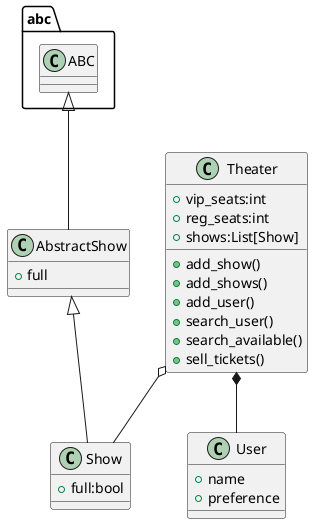 @startuml
class Show{
+full:bool
}
class User{
+name
+preference
}
class AbstractShow{
+full
}
class Theater{
+vip_seats:int
+reg_seats:int
+shows:List[Show]
+add_show()
+add_shows()
+add_user()
+search_user()
+search_available()
+sell_tickets()
}
Theater o--Show
Theater *-- User
AbstractShow  <|-- Show
abc.ABC   <|--  AbstractShow
@endumls